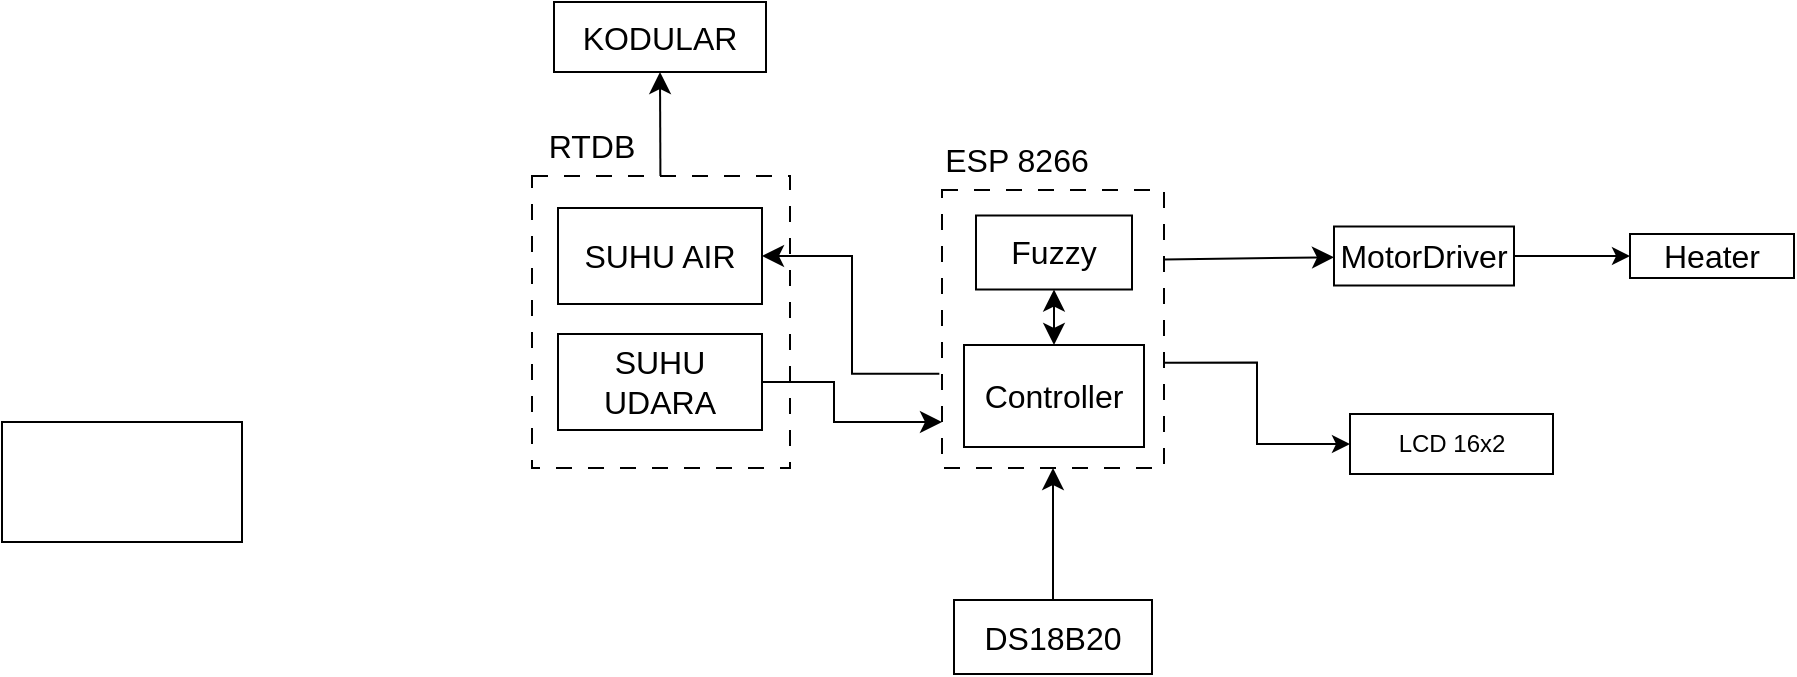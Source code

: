 <mxfile version="22.1.17" type="github">
  <diagram name="Page-1" id="Y6Vo4fVMA6CXjij9jrhO">
    <mxGraphModel dx="1119" dy="374" grid="0" gridSize="10" guides="1" tooltips="1" connect="1" arrows="1" fold="1" page="0" pageScale="1" pageWidth="850" pageHeight="1100" math="0" shadow="0">
      <root>
        <mxCell id="0" />
        <mxCell id="1" parent="0" />
        <mxCell id="kHXZJy06HN9y8qsd_eyY-6" style="rounded=0;orthogonalLoop=1;jettySize=auto;html=1;exitX=1.004;exitY=0.621;exitDx=0;exitDy=0;entryX=0;entryY=0.5;entryDx=0;entryDy=0;exitPerimeter=0;edgeStyle=orthogonalEdgeStyle;" edge="1" parent="1" source="So759X7lVFpw6RyZADmU-19" target="kHXZJy06HN9y8qsd_eyY-3">
          <mxGeometry relative="1" as="geometry" />
        </mxCell>
        <mxCell id="So759X7lVFpw6RyZADmU-19" value="" style="rounded=0;whiteSpace=wrap;html=1;fontSize=16;dashed=1;dashPattern=8 8;" parent="1" vertex="1">
          <mxGeometry x="372" y="124" width="111" height="139" as="geometry" />
        </mxCell>
        <mxCell id="So759X7lVFpw6RyZADmU-11" style="edgeStyle=none;curved=1;rounded=0;orthogonalLoop=1;jettySize=auto;html=1;fontSize=12;startSize=8;endSize=8;entryX=0.5;entryY=1;entryDx=0;entryDy=0;startArrow=none;startFill=0;endArrow=classic;endFill=1;" parent="1" source="So759X7lVFpw6RyZADmU-3" target="So759X7lVFpw6RyZADmU-10" edge="1">
          <mxGeometry relative="1" as="geometry">
            <mxPoint x="231.5" y="19.6" as="targetPoint" />
          </mxGeometry>
        </mxCell>
        <mxCell id="So759X7lVFpw6RyZADmU-3" value="" style="rounded=0;whiteSpace=wrap;html=1;fontSize=16;dashed=1;dashPattern=8 8;" parent="1" vertex="1">
          <mxGeometry x="167" y="117" width="129" height="146" as="geometry" />
        </mxCell>
        <mxCell id="So759X7lVFpw6RyZADmU-1" value="SUHU AIR" style="rounded=0;whiteSpace=wrap;html=1;fontSize=16;" parent="1" vertex="1">
          <mxGeometry x="180" y="133" width="102" height="48" as="geometry" />
        </mxCell>
        <mxCell id="So759X7lVFpw6RyZADmU-16" style="edgeStyle=orthogonalEdgeStyle;rounded=0;orthogonalLoop=1;jettySize=auto;html=1;fontSize=12;startSize=8;endSize=8;" parent="1" source="So759X7lVFpw6RyZADmU-2" edge="1">
          <mxGeometry relative="1" as="geometry">
            <mxPoint x="372" y="240" as="targetPoint" />
            <Array as="points">
              <mxPoint x="318" y="220" />
              <mxPoint x="318" y="240" />
            </Array>
          </mxGeometry>
        </mxCell>
        <mxCell id="So759X7lVFpw6RyZADmU-2" value="SUHU UDARA" style="rounded=0;whiteSpace=wrap;html=1;fontSize=16;" parent="1" vertex="1">
          <mxGeometry x="180" y="196" width="102" height="48" as="geometry" />
        </mxCell>
        <mxCell id="So759X7lVFpw6RyZADmU-4" value="RTDB" style="text;strokeColor=none;fillColor=none;html=1;align=center;verticalAlign=middle;whiteSpace=wrap;rounded=0;fontSize=16;" parent="1" vertex="1">
          <mxGeometry x="167" y="87" width="60" height="30" as="geometry" />
        </mxCell>
        <mxCell id="So759X7lVFpw6RyZADmU-12" style="edgeStyle=orthogonalEdgeStyle;rounded=0;orthogonalLoop=1;jettySize=auto;html=1;entryX=1;entryY=0.5;entryDx=0;entryDy=0;fontSize=12;startSize=8;endSize=8;exitX=-0.012;exitY=0.661;exitDx=0;exitDy=0;exitPerimeter=0;" parent="1" source="So759X7lVFpw6RyZADmU-19" target="So759X7lVFpw6RyZADmU-1" edge="1">
          <mxGeometry relative="1" as="geometry">
            <mxPoint x="372" y="214" as="sourcePoint" />
          </mxGeometry>
        </mxCell>
        <mxCell id="So759X7lVFpw6RyZADmU-6" value="Controller" style="rounded=0;whiteSpace=wrap;html=1;fontSize=16;" parent="1" vertex="1">
          <mxGeometry x="383" y="201.5" width="90" height="51" as="geometry" />
        </mxCell>
        <mxCell id="So759X7lVFpw6RyZADmU-14" style="edgeStyle=none;curved=1;rounded=0;orthogonalLoop=1;jettySize=auto;html=1;entryX=0.5;entryY=1;entryDx=0;entryDy=0;fontSize=12;startSize=8;endSize=8;startArrow=none;startFill=0;" parent="1" source="So759X7lVFpw6RyZADmU-7" target="So759X7lVFpw6RyZADmU-19" edge="1">
          <mxGeometry relative="1" as="geometry" />
        </mxCell>
        <mxCell id="So759X7lVFpw6RyZADmU-7" value="DS18B20" style="rounded=0;whiteSpace=wrap;html=1;fontSize=16;" parent="1" vertex="1">
          <mxGeometry x="378" y="329" width="99" height="37" as="geometry" />
        </mxCell>
        <mxCell id="So759X7lVFpw6RyZADmU-13" style="edgeStyle=none;curved=1;rounded=0;orthogonalLoop=1;jettySize=auto;html=1;entryX=1;entryY=0.25;entryDx=0;entryDy=0;fontSize=12;startSize=8;endSize=8;startArrow=classic;startFill=1;endArrow=none;endFill=0;" parent="1" source="So759X7lVFpw6RyZADmU-8" target="So759X7lVFpw6RyZADmU-19" edge="1">
          <mxGeometry relative="1" as="geometry" />
        </mxCell>
        <mxCell id="kHXZJy06HN9y8qsd_eyY-2" value="" style="edgeStyle=orthogonalEdgeStyle;rounded=0;orthogonalLoop=1;jettySize=auto;html=1;" edge="1" parent="1" source="So759X7lVFpw6RyZADmU-8" target="kHXZJy06HN9y8qsd_eyY-1">
          <mxGeometry relative="1" as="geometry" />
        </mxCell>
        <mxCell id="So759X7lVFpw6RyZADmU-8" value="MotorDriver" style="rounded=0;whiteSpace=wrap;html=1;fontSize=16;" parent="1" vertex="1">
          <mxGeometry x="568" y="142.25" width="90" height="29.5" as="geometry" />
        </mxCell>
        <mxCell id="So759X7lVFpw6RyZADmU-10" value="KODULAR" style="rounded=0;whiteSpace=wrap;html=1;fontSize=16;" parent="1" vertex="1">
          <mxGeometry x="178" y="30" width="106" height="35" as="geometry" />
        </mxCell>
        <mxCell id="So759X7lVFpw6RyZADmU-15" value="" style="rounded=0;whiteSpace=wrap;html=1;fontSize=16;" parent="1" vertex="1">
          <mxGeometry x="-98" y="240" width="120" height="60" as="geometry" />
        </mxCell>
        <mxCell id="So759X7lVFpw6RyZADmU-18" style="edgeStyle=none;curved=1;rounded=0;orthogonalLoop=1;jettySize=auto;html=1;fontSize=12;startSize=8;endSize=8;startArrow=classic;startFill=1;" parent="1" source="So759X7lVFpw6RyZADmU-17" target="So759X7lVFpw6RyZADmU-6" edge="1">
          <mxGeometry relative="1" as="geometry" />
        </mxCell>
        <mxCell id="So759X7lVFpw6RyZADmU-17" value="Fuzzy" style="rounded=0;whiteSpace=wrap;html=1;fontSize=16;" parent="1" vertex="1">
          <mxGeometry x="389" y="136.75" width="78" height="37" as="geometry" />
        </mxCell>
        <mxCell id="So759X7lVFpw6RyZADmU-20" value="ESP 8266" style="text;strokeColor=none;fillColor=none;html=1;align=center;verticalAlign=middle;whiteSpace=wrap;rounded=0;fontSize=16;" parent="1" vertex="1">
          <mxGeometry x="372" y="94" width="75" height="30" as="geometry" />
        </mxCell>
        <mxCell id="kHXZJy06HN9y8qsd_eyY-1" value="Heater" style="whiteSpace=wrap;html=1;fontSize=16;rounded=0;" vertex="1" parent="1">
          <mxGeometry x="716" y="146" width="82" height="22" as="geometry" />
        </mxCell>
        <mxCell id="kHXZJy06HN9y8qsd_eyY-3" value="LCD 16x2" style="rounded=0;whiteSpace=wrap;html=1;" vertex="1" parent="1">
          <mxGeometry x="576" y="236" width="101.5" height="30" as="geometry" />
        </mxCell>
      </root>
    </mxGraphModel>
  </diagram>
</mxfile>
